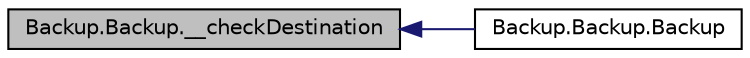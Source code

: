 digraph "Backup.Backup.__checkDestination"
{
  edge [fontname="Helvetica",fontsize="10",labelfontname="Helvetica",labelfontsize="10"];
  node [fontname="Helvetica",fontsize="10",shape=record];
  rankdir="LR";
  Node1 [label="Backup.Backup.__checkDestination",height=0.2,width=0.4,color="black", fillcolor="grey75", style="filled", fontcolor="black"];
  Node1 -> Node2 [dir="back",color="midnightblue",fontsize="10",style="solid",fontname="Helvetica"];
  Node2 [label="Backup.Backup.Backup",height=0.2,width=0.4,color="black", fillcolor="white", style="filled",URL="$classBackup_1_1Backup.html#a248556869ee8e465e37baaae1b8037f8"];
}
